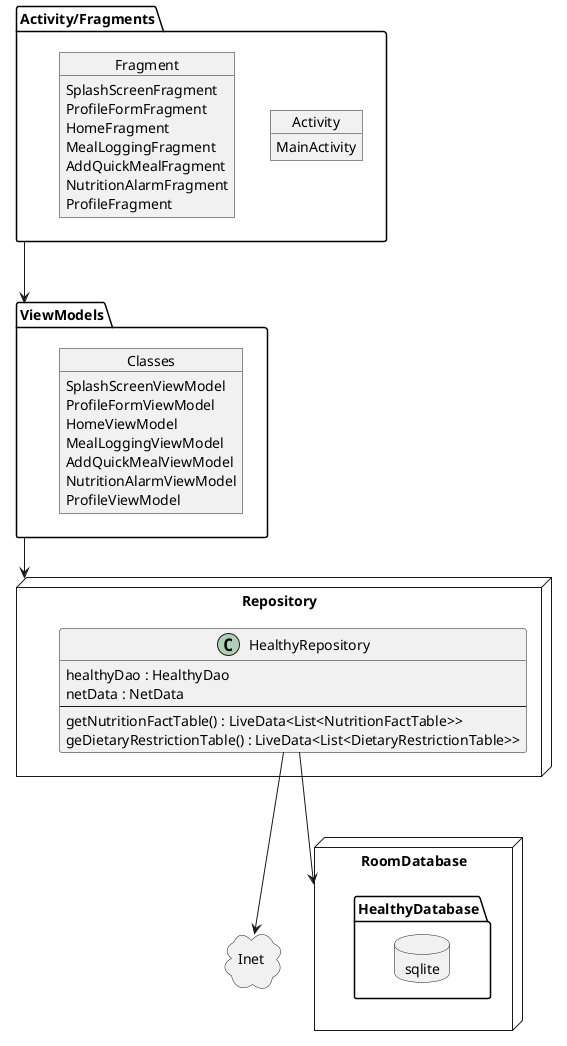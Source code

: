 @startuml
'https://plantuml.com/component-diagram

package "Activity/Fragments" {

    object Activity {
        MainActivity
    }

    object Fragment {
        SplashScreenFragment
        ProfileFormFragment
        HomeFragment
        MealLoggingFragment
        AddQuickMealFragment
        NutritionAlarmFragment
        ProfileFragment
    }

}

package "ViewModels" {

    object Classes {
        SplashScreenViewModel
        ProfileFormViewModel
        HomeViewModel
        MealLoggingViewModel
        AddQuickMealViewModel
        NutritionAlarmViewModel
        ProfileViewModel
    }

}

node "Repository" {

    class HealthyRepository {
        healthyDao : HealthyDao
        netData : NetData
        --
        getNutritionFactTable() : LiveData<List<NutritionFactTable>>
        geDietaryRestrictionTable() : LiveData<List<DietaryRestrictionTable>>
    }

}

node "RoomDatabase" {

    package "HealthyDatabase" {

        database "sqlite" {

        }

    }

}

cloud "Inet" {



}

"Activity/Fragments" ---> "ViewModels"
"ViewModels" --> "Repository"
HealthyRepository ---> "RoomDatabase"
HealthyRepository ---> "Inet"

@enduml